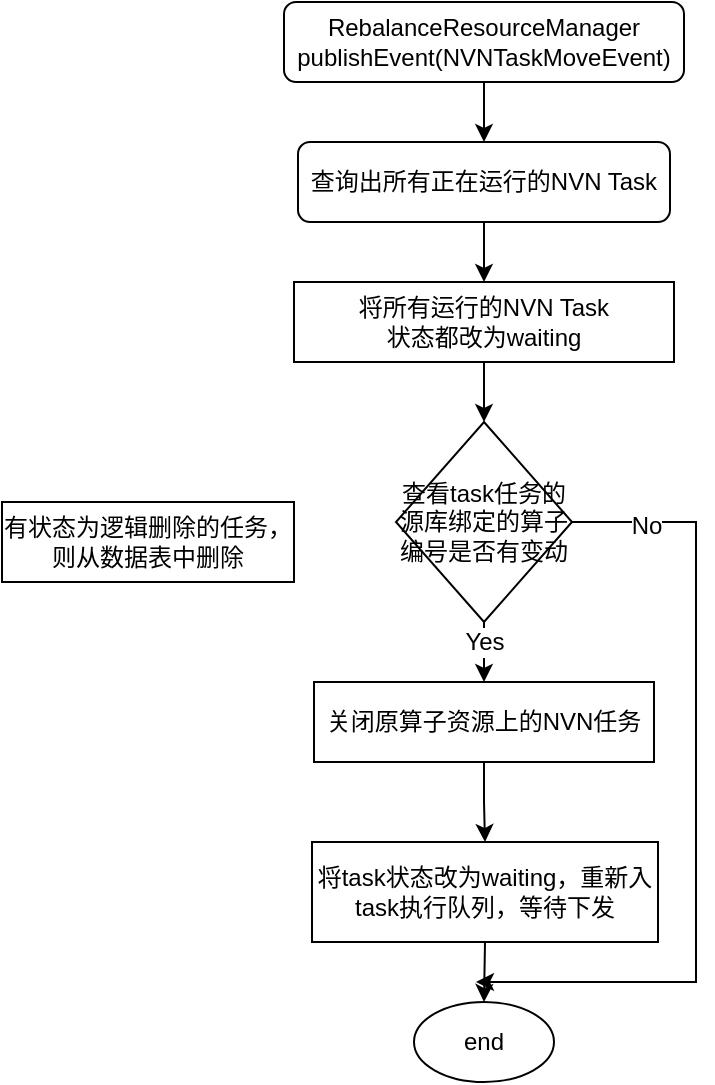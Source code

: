 <mxfile version="24.7.10">
  <diagram name="第 1 页" id="QxSWJkYKeBU5G6WuhEDu">
    <mxGraphModel dx="1147" dy="730" grid="1" gridSize="10" guides="1" tooltips="1" connect="1" arrows="1" fold="1" page="1" pageScale="1" pageWidth="827" pageHeight="1169" math="0" shadow="0">
      <root>
        <mxCell id="0" />
        <mxCell id="1" parent="0" />
        <mxCell id="akIslL8WdsMXpC-5W5x6-9" style="edgeStyle=orthogonalEdgeStyle;rounded=0;orthogonalLoop=1;jettySize=auto;html=1;exitX=0.5;exitY=1;exitDx=0;exitDy=0;entryX=0.5;entryY=0;entryDx=0;entryDy=0;fontFamily=Helvetica;fontSize=12;fontColor=default;" edge="1" parent="1" source="akIslL8WdsMXpC-5W5x6-2" target="akIslL8WdsMXpC-5W5x6-3">
          <mxGeometry relative="1" as="geometry" />
        </mxCell>
        <mxCell id="akIslL8WdsMXpC-5W5x6-2" value="RebalanceResourceManager&lt;div&gt;publishEvent(NVNTaskMoveEvent)&lt;/div&gt;" style="rounded=1;whiteSpace=wrap;html=1;" vertex="1" parent="1">
          <mxGeometry x="314" y="30" width="200" height="40" as="geometry" />
        </mxCell>
        <mxCell id="akIslL8WdsMXpC-5W5x6-10" style="edgeStyle=orthogonalEdgeStyle;rounded=0;orthogonalLoop=1;jettySize=auto;html=1;exitX=0.5;exitY=1;exitDx=0;exitDy=0;entryX=0.5;entryY=0;entryDx=0;entryDy=0;fontFamily=Helvetica;fontSize=12;fontColor=default;" edge="1" parent="1" source="akIslL8WdsMXpC-5W5x6-3" target="akIslL8WdsMXpC-5W5x6-4">
          <mxGeometry relative="1" as="geometry" />
        </mxCell>
        <mxCell id="akIslL8WdsMXpC-5W5x6-3" value="查询出所有正在运行的NVN Task" style="rounded=1;whiteSpace=wrap;html=1;" vertex="1" parent="1">
          <mxGeometry x="321" y="100" width="186" height="40" as="geometry" />
        </mxCell>
        <mxCell id="akIslL8WdsMXpC-5W5x6-11" style="edgeStyle=orthogonalEdgeStyle;rounded=0;orthogonalLoop=1;jettySize=auto;html=1;exitX=0.5;exitY=1;exitDx=0;exitDy=0;entryX=0.5;entryY=0;entryDx=0;entryDy=0;fontFamily=Helvetica;fontSize=12;fontColor=default;" edge="1" parent="1" source="akIslL8WdsMXpC-5W5x6-4" target="akIslL8WdsMXpC-5W5x6-5">
          <mxGeometry relative="1" as="geometry" />
        </mxCell>
        <mxCell id="akIslL8WdsMXpC-5W5x6-4" value="将所有运行的NVN Task&lt;div&gt;状态都改为waiting&lt;/div&gt;" style="rounded=0;whiteSpace=wrap;html=1;" vertex="1" parent="1">
          <mxGeometry x="319" y="170" width="190" height="40" as="geometry" />
        </mxCell>
        <mxCell id="akIslL8WdsMXpC-5W5x6-12" style="edgeStyle=orthogonalEdgeStyle;rounded=0;orthogonalLoop=1;jettySize=auto;html=1;exitX=0.5;exitY=1;exitDx=0;exitDy=0;entryX=0.5;entryY=0;entryDx=0;entryDy=0;fontFamily=Helvetica;fontSize=12;fontColor=default;" edge="1" parent="1" source="akIslL8WdsMXpC-5W5x6-5" target="akIslL8WdsMXpC-5W5x6-6">
          <mxGeometry relative="1" as="geometry" />
        </mxCell>
        <mxCell id="akIslL8WdsMXpC-5W5x6-17" value="Yes" style="edgeLabel;html=1;align=center;verticalAlign=middle;resizable=0;points=[];strokeColor=default;fontFamily=Helvetica;fontSize=12;fontColor=default;fillColor=default;" vertex="1" connectable="0" parent="akIslL8WdsMXpC-5W5x6-12">
          <mxGeometry x="-0.133" y="2" relative="1" as="geometry">
            <mxPoint x="-2" y="-3" as="offset" />
          </mxGeometry>
        </mxCell>
        <mxCell id="akIslL8WdsMXpC-5W5x6-15" style="edgeStyle=orthogonalEdgeStyle;rounded=0;orthogonalLoop=1;jettySize=auto;html=1;exitX=1;exitY=0.5;exitDx=0;exitDy=0;fontFamily=Helvetica;fontSize=12;fontColor=default;" edge="1" parent="1" source="akIslL8WdsMXpC-5W5x6-5">
          <mxGeometry relative="1" as="geometry">
            <mxPoint x="410" y="520" as="targetPoint" />
            <Array as="points">
              <mxPoint x="520" y="290" />
              <mxPoint x="520" y="520" />
            </Array>
          </mxGeometry>
        </mxCell>
        <mxCell id="akIslL8WdsMXpC-5W5x6-16" value="No" style="edgeLabel;html=1;align=center;verticalAlign=middle;resizable=0;points=[];strokeColor=default;fontFamily=Helvetica;fontSize=12;fontColor=default;fillColor=default;" vertex="1" connectable="0" parent="akIslL8WdsMXpC-5W5x6-15">
          <mxGeometry x="-0.817" y="-2" relative="1" as="geometry">
            <mxPoint as="offset" />
          </mxGeometry>
        </mxCell>
        <mxCell id="akIslL8WdsMXpC-5W5x6-5" value="查看task任务的源库绑定的算子编号是否有变动" style="rhombus;whiteSpace=wrap;html=1;" vertex="1" parent="1">
          <mxGeometry x="370" y="240" width="88" height="100" as="geometry" />
        </mxCell>
        <mxCell id="akIslL8WdsMXpC-5W5x6-13" style="edgeStyle=orthogonalEdgeStyle;rounded=0;orthogonalLoop=1;jettySize=auto;html=1;exitX=0.5;exitY=1;exitDx=0;exitDy=0;entryX=0.5;entryY=0;entryDx=0;entryDy=0;fontFamily=Helvetica;fontSize=12;fontColor=default;" edge="1" parent="1" source="akIslL8WdsMXpC-5W5x6-6" target="akIslL8WdsMXpC-5W5x6-7">
          <mxGeometry relative="1" as="geometry" />
        </mxCell>
        <mxCell id="akIslL8WdsMXpC-5W5x6-6" value="关闭原算子资源上的NVN任务" style="whiteSpace=wrap;html=1;backgroundOutline=1;" vertex="1" parent="1">
          <mxGeometry x="329" y="370" width="170" height="40" as="geometry" />
        </mxCell>
        <mxCell id="akIslL8WdsMXpC-5W5x6-14" style="edgeStyle=orthogonalEdgeStyle;rounded=0;orthogonalLoop=1;jettySize=auto;html=1;exitX=0.5;exitY=1;exitDx=0;exitDy=0;entryX=0.5;entryY=0;entryDx=0;entryDy=0;fontFamily=Helvetica;fontSize=12;fontColor=default;" edge="1" parent="1" source="akIslL8WdsMXpC-5W5x6-7" target="akIslL8WdsMXpC-5W5x6-8">
          <mxGeometry relative="1" as="geometry" />
        </mxCell>
        <mxCell id="akIslL8WdsMXpC-5W5x6-7" value="将task状态改为waiting，重新入task执行队列，等待下发" style="rounded=0;whiteSpace=wrap;html=1;" vertex="1" parent="1">
          <mxGeometry x="328" y="450" width="173" height="50" as="geometry" />
        </mxCell>
        <mxCell id="akIslL8WdsMXpC-5W5x6-8" value="end" style="ellipse;whiteSpace=wrap;html=1;strokeColor=default;align=center;verticalAlign=middle;fontFamily=Helvetica;fontSize=12;fontColor=default;fillColor=default;" vertex="1" parent="1">
          <mxGeometry x="379" y="530" width="70" height="40" as="geometry" />
        </mxCell>
        <mxCell id="akIslL8WdsMXpC-5W5x6-18" value="有状态为逻辑删除的任务，则从数据表中删除" style="rounded=0;whiteSpace=wrap;html=1;strokeColor=default;align=center;verticalAlign=middle;fontFamily=Helvetica;fontSize=12;fontColor=default;fillColor=default;" vertex="1" parent="1">
          <mxGeometry x="173" y="280" width="146" height="40" as="geometry" />
        </mxCell>
      </root>
    </mxGraphModel>
  </diagram>
</mxfile>
